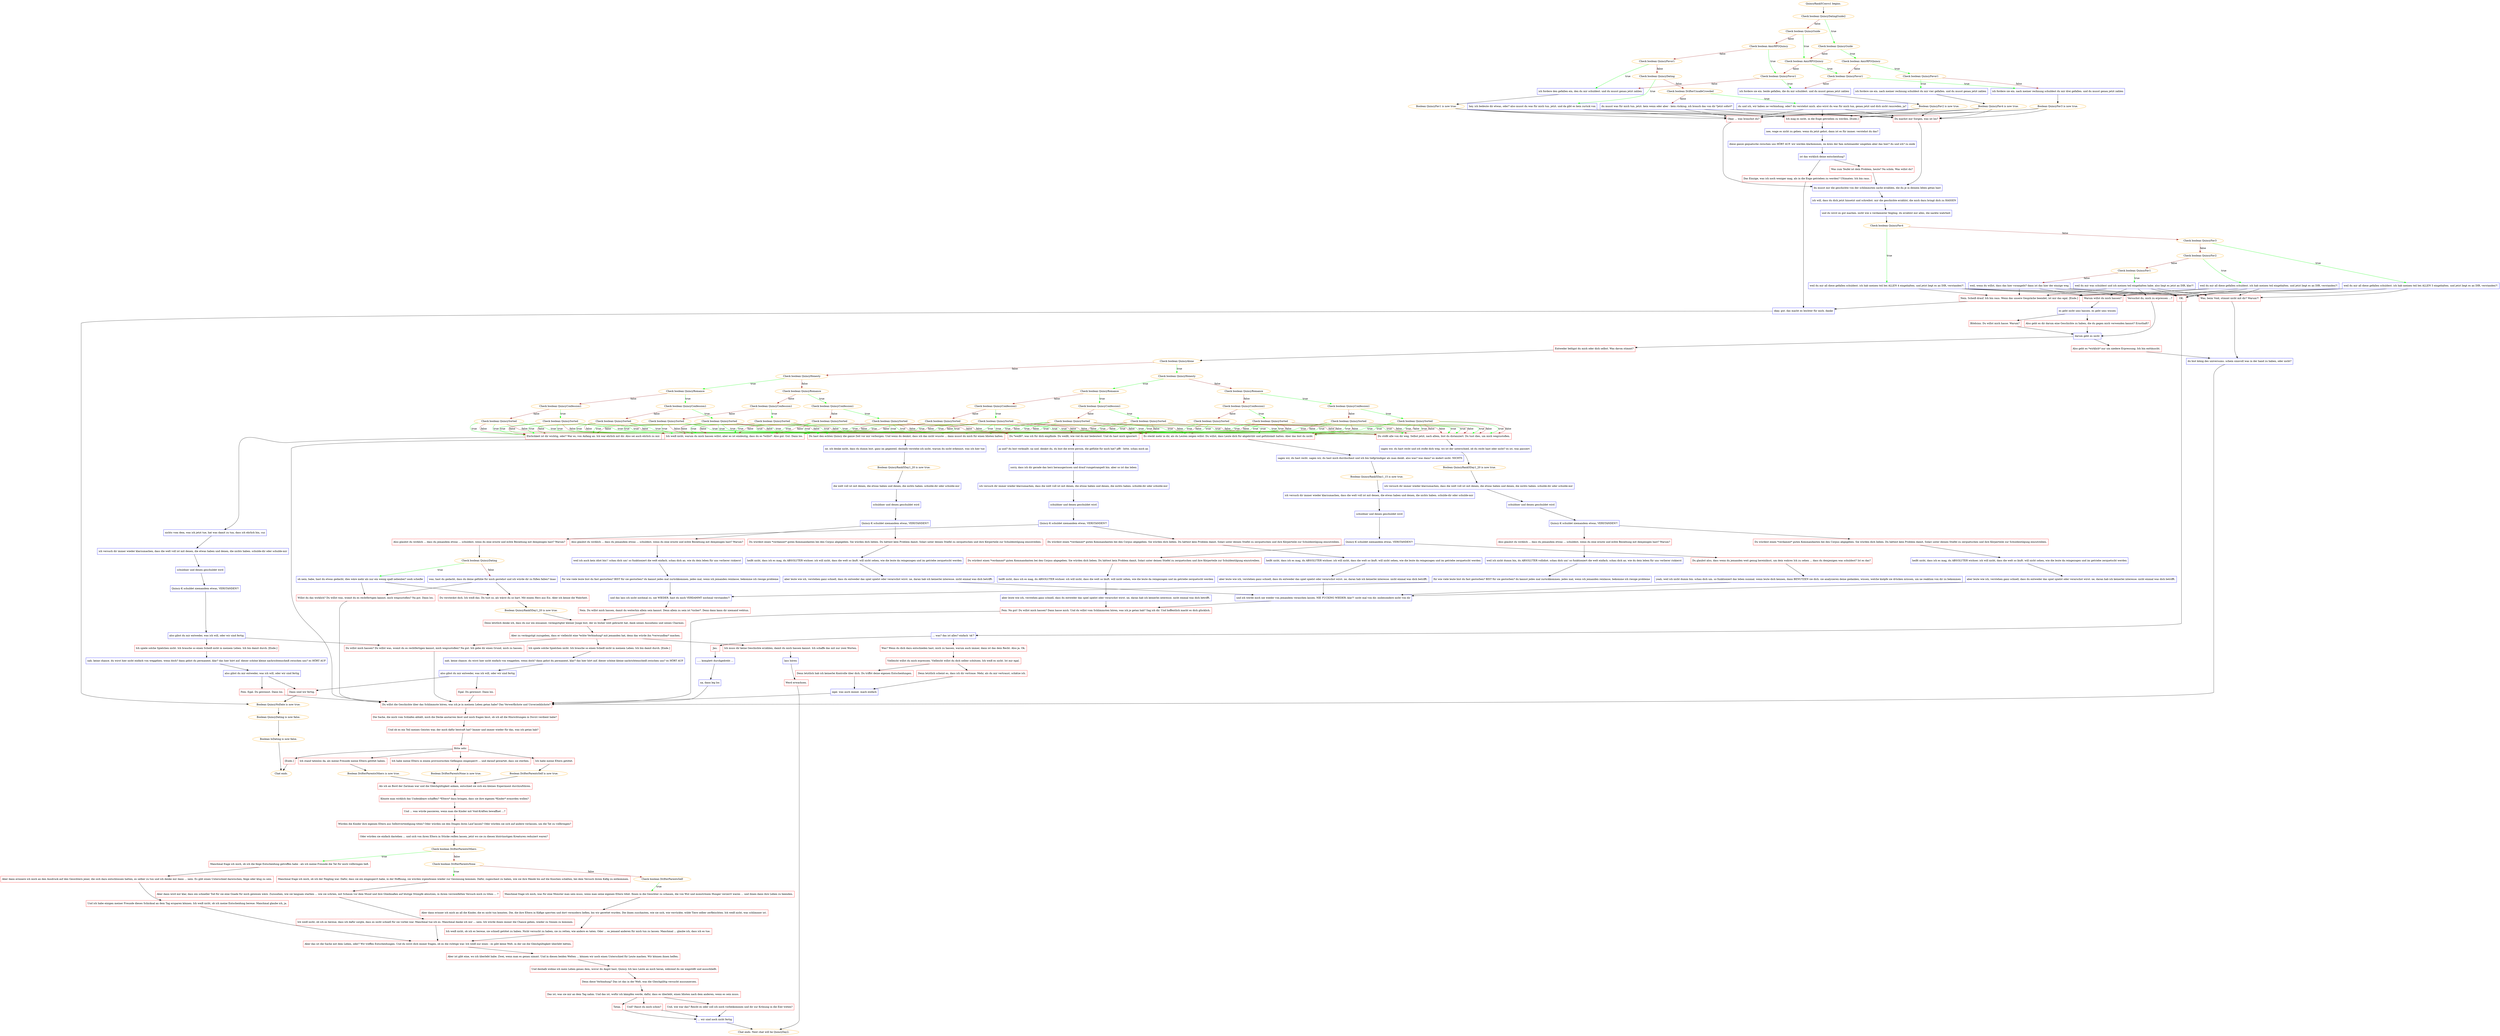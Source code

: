 digraph {
	"QuincyRank5Convo1 begins." [color=orange];
		"QuincyRank5Convo1 begins." -> j920046062;
	j920046062 [label="Check boolean QuincyDatingGuide2",color=orange];
		j920046062 -> j3409039876 [label=true,color=green];
		j920046062 -> j708089982 [label=false,color=brown];
	j3409039876 [label="Check boolean QuincyGuide",color=orange];
		j3409039876 -> j2793581694 [label=true,color=green];
		j3409039876 -> j992729101 [label=false,color=brown];
	j708089982 [label="Check boolean QuincyGuide",color=orange];
		j708089982 -> j992729101 [label=true,color=green];
		j708089982 -> j3862129622 [label=false,color=brown];
	j2793581694 [label="Check boolean AmirRPGQuincy",color=orange];
		j2793581694 -> j2452633168 [label=true,color=green];
		j2793581694 -> j684930221 [label=false,color=brown];
	j992729101 [label="Check boolean AmirRPGQuincy",color=orange];
		j992729101 -> j684930221 [label=true,color=green];
		j992729101 -> j1693453522 [label=false,color=brown];
	j3862129622 [label="Check boolean AmirRPGQuincy",color=orange];
		j3862129622 -> j1693453522 [label=true,color=green];
		j3862129622 -> j666547227 [label=false,color=brown];
	j2452633168 [label="Check boolean QuincyFavor1",color=orange];
		j2452633168 -> j3693486947 [label=true,color=green];
		j2452633168 -> j1358406101 [label=false,color=brown];
	j684930221 [label="Check boolean QuincyFavor1",color=orange];
		j684930221 -> j1358406101 [label=true,color=green];
		j684930221 -> j3420548455 [label=false,color=brown];
	j1693453522 [label="Check boolean QuincyFavor1",color=orange];
		j1693453522 -> j3420548455 [label=true,color=green];
		j1693453522 -> j73514016 [label=false,color=brown];
	j666547227 [label="Check boolean QuincyFavor1",color=orange];
		j666547227 -> j73514016 [label=true,color=green];
		j666547227 -> j3355768634 [label=false,color=brown];
	j3693486947 [label="ich fordere sie ein. nach meiner rechnung schuldest du mir vier gefallen. und du musst genau jetzt zahlen",shape=box,color=blue];
		j3693486947 -> j3850502311;
	j1358406101 [label="ich fordere sie ein. nach meiner rechnung schuldest du mir drei gefallen. und du musst genau jetzt zahlen",shape=box,color=blue];
		j1358406101 -> j3892029103;
	j3420548455 [label="ich fordere sie ein. beide gefallen, die du mir schuldest. und du musst genau jetzt zahlen",shape=box,color=blue];
		j3420548455 -> j2165949769;
	j73514016 [label="ich fordere den gefallen ein, den du mir schuldest. und du musst genau jetzt zahlen",shape=box,color=blue];
		j73514016 -> j2285578180;
	j3355768634 [label="Check boolean QuincyDating",color=orange];
		j3355768634 -> j434136043 [label=true,color=green];
		j3355768634 -> j948562555 [label=false,color=brown];
	j3850502311 [label="Boolean QuincyFav4 is now true.",color=orange];
		j3850502311 -> j638329129;
		j3850502311 -> j3304555340;
		j3850502311 -> j2534282092;
	j3892029103 [label="Boolean QuincyFav3 is now true.",color=orange];
		j3892029103 -> j638329129;
		j3892029103 -> j3304555340;
		j3892029103 -> j2534282092;
	j2165949769 [label="Boolean QuincyFav2 is now true.",color=orange];
		j2165949769 -> j638329129;
		j2165949769 -> j3304555340;
		j2165949769 -> j2534282092;
	j2285578180 [label="Boolean QuincyFav1 is now true.",color=orange];
		j2285578180 -> j638329129;
		j2285578180 -> j3304555340;
		j2285578180 -> j2534282092;
	j434136043 [label="hey. ich bedeute dir etwas, oder? also musst du was für mich tun. jetzt. und da gibt es kein zurück von",shape=box,color=blue];
		j434136043 -> j638329129;
		j434136043 -> j3304555340;
		j434136043 -> j2534282092;
	j948562555 [label="Check boolean DrifterUnsafeCrowded",color=orange];
		j948562555 -> j2294327580 [label=true,color=green];
		j948562555 -> j3012999523 [label=false,color=brown];
	j638329129 [label="Du machst mir Sorgen, was ist los?",shape=box,color=red];
		j638329129 -> j74580437;
	j3304555340 [label="Okay ... was brauchst du?",shape=box,color=red];
		j3304555340 -> j74580437;
	j2534282092 [label="Ich mag es nicht, in die Enge getrieben zu werden. [Ende.]",shape=box,color=red];
		j2534282092 -> j987724591;
	j2294327580 [label="du und ich, wir haben ne verbindung, oder? du verstehst mich. also wirst du was für mich tun, genau jetzt und dich nicht rausreden, ja?",shape=box,color=blue];
		j2294327580 -> j638329129;
		j2294327580 -> j3304555340;
		j2294327580 -> j2534282092;
	j3012999523 [label="du musst was für mich tun. jetzt. kein wenn oder aber - kein rückzug. ich brauch das von dir *jetzt sofort*",shape=box,color=blue];
		j3012999523 -> j638329129;
		j3012999523 -> j3304555340;
		j3012999523 -> j2534282092;
	j74580437 [label="du musst mir die geschichte von der schlimmsten sache erzählen, die du je in deinem leben getan hast",shape=box,color=blue];
		j74580437 -> j2729652739;
	j987724591 [label="nee, wage es nicht zu gehen. wenn du jetzt gehst, dann ist es für immer. verstehst du das?",shape=box,color=blue];
		j987724591 -> j1500442822;
	j2729652739 [label="ich will, dass du dich jetzt hinsetzt und schreibst. mir die geschichte erzählst, die mich dazu bringt dich zu HASSEN",shape=box,color=blue];
		j2729652739 -> j1083173171;
	j1500442822 [label="diese ganze gequatsche zwischen uns HÖRT AUF. wir werden klarkommen, im kreis der fam miteinander umgehen aber das hier? du und ich? zu ende",shape=box,color=blue];
		j1500442822 -> j1032223634;
	j1083173171 [label="und du wirst es gut machen. nicht wie n verdammter feigling. du erzählst mir alles, die nackte wahrheit",shape=box,color=blue];
		j1083173171 -> j999068143;
	j1032223634 [label="ist das wirklich deine entscheidung?",shape=box,color=blue];
		j1032223634 -> j1602583456;
		j1032223634 -> j1869099845;
	j999068143 [label="Check boolean QuincyFav4",color=orange];
		j999068143 -> j52051848 [label=true,color=green];
		j999068143 -> j1529579463 [label=false,color=brown];
	j1602583456 [label="Was zum Teufel ist dein Problem, heute? Na schön. Was willst du?",shape=box,color=red];
		j1602583456 -> j74580437;
	j1869099845 [label="Das Einzige, was ich noch weniger mag, als in die Enge getrieben zu werden? Ultimaten. Ich bin raus.",shape=box,color=red];
		j1869099845 -> j688630564;
	j52051848 [label="weil du mir all diese gefallen schuldest. ich hab meinen teil bei ALLEN 4 eingehalten. und jetzt liegt es an DIR, verstanden?!",shape=box,color=blue];
		j52051848 -> j1130106781;
		j52051848 -> j1204729700;
		j52051848 -> j2147133797;
		j52051848 -> j3679412584;
		j52051848 -> j3430387478;
	j1529579463 [label="Check boolean QuincyFav3",color=orange];
		j1529579463 -> j1946858952 [label=true,color=green];
		j1529579463 -> j844654374 [label=false,color=brown];
	j688630564 [label="okay. gut. das macht es leichter für mich. danke",shape=box,color=blue];
		j688630564 -> j3567260245;
	j1130106781 [label="Warum willst du mich hassen?",shape=box,color=red];
		j1130106781 -> j3270879259;
	j1204729700 [label="Versuchst du, mich zu erpressen ...?",shape=box,color=red];
		j1204729700 -> j2215799918;
	j2147133797 [label="Was, beim Void, stimmt nicht mit dir? Warum?!",shape=box,color=red];
		j2147133797 -> j1205197660;
	j3679412584 [label="OK.",shape=box,color=red];
		j3679412584 -> j3541038789;
	j3430387478 [label="Nein. Scheiß drauf. Ich bin raus. Wenn das unsere Gespräche beendet, ist mir das egal. [Ende.]",shape=box,color=red];
		j3430387478 -> j688630564;
	j1946858952 [label="weil du mir all diese gefallen schuldest. ich hab meinen teil bei ALLEN 3 eingehalten. und jetzt liegt es an DIR, verstanden?!",shape=box,color=blue];
		j1946858952 -> j1130106781;
		j1946858952 -> j1204729700;
		j1946858952 -> j2147133797;
		j1946858952 -> j3679412584;
		j1946858952 -> j3430387478;
	j844654374 [label="Check boolean QuincyFav2",color=orange];
		j844654374 -> j95231661 [label=true,color=green];
		j844654374 -> j3570312103 [label=false,color=brown];
	j3567260245 [label="Boolean QuincyNoDate is now true.",color=orange];
		j3567260245 -> j3990685114;
	j3270879259 [label="es geht nicht ums hassen. es geht ums wissen",shape=box,color=blue];
		j3270879259 -> j2913260337;
		j3270879259 -> j414828528;
	j2215799918 [label="darum geht es nicht",shape=box,color=blue];
		j2215799918 -> j996485968;
		j2215799918 -> j1154679397;
	j1205197660 [label="du bist könig des universums. schein sinnvoll was in der hand zu haben, oder nicht?",shape=box,color=blue];
		j1205197660 -> j2455944792;
	j3541038789 [label="... was? das ist alles? einfach 'ok'?",shape=box,color=blue];
		j3541038789 -> j347689815;
		j3541038789 -> j1671859249;
	j95231661 [label="weil du mir all diese gefallen schuldest. ich hab meinen teil eingehalten. und jetzt liegt es an DIR, verstanden?!",shape=box,color=blue];
		j95231661 -> j1130106781;
		j95231661 -> j1204729700;
		j95231661 -> j2147133797;
		j95231661 -> j3679412584;
		j95231661 -> j3430387478;
	j3570312103 [label="Check boolean QuincyFav1",color=orange];
		j3570312103 -> j4030146814 [label=true,color=green];
		j3570312103 -> j2008538888 [label=false,color=brown];
	j3990685114 [label="Boolean QuincyDating is now false.",color=orange];
		j3990685114 -> j178902881;
	j2913260337 [label="Blödsinn. Du willst mich hasse. Warum?",shape=box,color=red];
		j2913260337 -> j2215799918;
	j414828528 [label="Also geht es dir darum eine Geschichte zu haben, die du gegen mich verwenden kannst? Ernsthaft?",shape=box,color=red];
		j414828528 -> j2215799918;
	j996485968 [label="Entweder belügst du mich oder dich selbst. Was davon stimmt?",shape=box,color=red];
		j996485968 -> j2291040823;
	j1154679397 [label="Also geht es *wirklich* nur um niedere Erpressung. Ich bin enttäuscht.",shape=box,color=red];
		j1154679397 -> j1205197660;
	j2455944792 [label="Du willst die Geschichte über das Schlimmste hören, was ich je in meinem Leben getan habe? Das Verwerflichste und Unverzeihlichste?",shape=box,color=red];
		j2455944792 -> j789342994;
	j347689815 [label="Was? Wenn du dich dazu entschieden hast, mich zu hassen, warum auch immer, dann ist das dein Recht. Also ja. Ok.",shape=box,color=red];
		j347689815 -> j2996220398;
	j1671859249 [label="Jau.",shape=box,color=red];
		j1671859249 -> j3115218431;
	j4030146814 [label="weil du mir was schuldest und ich meinen teil eingehalten habe. also liegt es jetzt an DIR, klar?!",shape=box,color=blue];
		j4030146814 -> j1130106781;
		j4030146814 -> j1204729700;
		j4030146814 -> j2147133797;
		j4030146814 -> j3679412584;
		j4030146814 -> j3430387478;
	j2008538888 [label="weil, wenn du willst, dass das hier vorangeht? dann ist das hier der einzige weg",shape=box,color=blue];
		j2008538888 -> j1130106781;
		j2008538888 -> j1204729700;
		j2008538888 -> j2147133797;
		j2008538888 -> j3679412584;
		j2008538888 -> j3430387478;
	j178902881 [label="Boolean IsDating is now false.",color=orange];
		j178902881 -> "Chat ends.";
	j2291040823 [label="Check boolean QuincyAlone",color=orange];
		j2291040823 -> j1113451167 [label=true,color=green];
		j2291040823 -> j1253471656 [label=false,color=brown];
	j789342994 [label="Die Sache, die mich vom Schlafen abhält, mich die Decke anstarren lässt und mich fragen lässt, ob ich all die Hinrichtungen in Duviri verdient habe?",shape=box,color=red];
		j789342994 -> j3786659928;
	j2996220398 [label="Vielleicht willst du mich erpressen. Vielleicht willst du dich selber schützen. Ich weiß es nicht. Ist mir egal.",shape=box,color=red];
		j2996220398 -> j3431950786;
		j2996220398 -> j296534114;
	j3115218431 [label="..... komplett durchgedreht ...",shape=box,color=blue];
		j3115218431 -> j2628969602;
	"Chat ends." [color=orange];
	j1113451167 [label="Check boolean QuincyHonesty",color=orange];
		j1113451167 -> j824539182 [label=true,color=green];
		j1113451167 -> j3780194854 [label=false,color=brown];
	j1253471656 [label="Check boolean QuincyHonesty",color=orange];
		j1253471656 -> j1163638537 [label=true,color=green];
		j1253471656 -> j1140182934 [label=false,color=brown];
	j3786659928 [label="Und ob es ein Teil meines Geistes war, der mich dafür bestraft hat? Immer und immer wieder für das, was ich getan hab?",shape=box,color=red];
		j3786659928 -> j2777858346;
	j3431950786 [label="Denn letztlich hab ich keinerlei Kontrolle über dich. Du triffst deine eigenen Entscheidungen.",shape=box,color=red];
		j3431950786 -> j1015470714;
	j296534114 [label="Denn letztlich scheint es, dass ich dir vertraue. Mehr, als du mir vertraust, schätze ich.",shape=box,color=red];
		j296534114 -> j1015470714;
	j2628969602 [label="na, dann leg los",shape=box,color=blue];
		j2628969602 -> j2455944792;
	j824539182 [label="Check boolean QuincyRomance",color=orange];
		j824539182 -> j315404072 [label=true,color=green];
		j824539182 -> j3478217885 [label=false,color=brown];
	j3780194854 [label="Check boolean QuincyRomance",color=orange];
		j3780194854 -> j2055502529 [label=true,color=green];
		j3780194854 -> j4119627501 [label=false,color=brown];
	j1163638537 [label="Check boolean QuincyRomance",color=orange];
		j1163638537 -> j1060111291 [label=true,color=green];
		j1163638537 -> j2404098588 [label=false,color=brown];
	j1140182934 [label="Check boolean QuincyRomance",color=orange];
		j1140182934 -> j4140580768 [label=true,color=green];
		j1140182934 -> j1027183321 [label=false,color=brown];
	j2777858346 [label="Bitte sehr.",shape=box,color=red];
		j2777858346 -> j3909349638;
		j2777858346 -> j248708110;
		j2777858346 -> j2687617873;
		j2777858346 -> j129698615;
	j1015470714 [label="egal. was auch immer. mach einfach",shape=box,color=blue];
		j1015470714 -> j2455944792;
	j315404072 [label="Check boolean QuincyConfession1",color=orange];
		j315404072 -> j3143553015 [label=true,color=green];
		j315404072 -> j3417554635 [label=false,color=brown];
	j3478217885 [label="Check boolean QuincyConfession1",color=orange];
		j3478217885 -> j86347572 [label=true,color=green];
		j3478217885 -> j1988271962 [label=false,color=brown];
	j2055502529 [label="Check boolean QuincyConfession1",color=orange];
		j2055502529 -> j739763694 [label=true,color=green];
		j2055502529 -> j3727982245 [label=false,color=brown];
	j4119627501 [label="Check boolean QuincyConfession1",color=orange];
		j4119627501 -> j827962278 [label=true,color=green];
		j4119627501 -> j2674620912 [label=false,color=brown];
	j1060111291 [label="Check boolean QuincyConfession1",color=orange];
		j1060111291 -> j3882001094 [label=true,color=green];
		j1060111291 -> j3329172698 [label=false,color=brown];
	j2404098588 [label="Check boolean QuincyConfession1",color=orange];
		j2404098588 -> j4272927078 [label=true,color=green];
		j2404098588 -> j855491373 [label=false,color=brown];
	j4140580768 [label="Check boolean QuincyConfession1",color=orange];
		j4140580768 -> j3214866045 [label=true,color=green];
		j4140580768 -> j515765471 [label=false,color=brown];
	j1027183321 [label="Check boolean QuincyConfession1",color=orange];
		j1027183321 -> j1508847161 [label=true,color=green];
		j1027183321 -> j4070635666 [label=false,color=brown];
	j3909349638 [label="Ich stand tatenlos da, als meine Freunde meine Eltern getötet haben.",shape=box,color=red];
		j3909349638 -> j1458394285;
	j248708110 [label="Ich habe meine Eltern in einem provisorischen Gefängnis eingesperrt ... und darauf gewartet, dass sie sterben.",shape=box,color=red];
		j248708110 -> j2062844439;
	j2687617873 [label="Ich habe meine Eltern getötet.",shape=box,color=red];
		j2687617873 -> j4149772326;
	j129698615 [label="[Ende.]",shape=box,color=red];
		j129698615 -> "Chat ends.";
	j3143553015 [label="Check boolean QuincySorted",color=orange];
		j3143553015 -> j1736881659 [label=true,color=green];
		j3143553015 -> j2623498237 [label=true,color=green];
		j3143553015 -> j1880383783 [label=true,color=green];
		j3143553015 -> j3138781634 [label=true,color=green];
		j3143553015 -> j4078891688 [label=true,color=green];
		j3143553015 -> j1736881659 [label=false,color=brown];
		j3143553015 -> j2623498237 [label=false,color=brown];
		j3143553015 -> j1880383783 [label=false,color=brown];
		j3143553015 -> j3138781634 [label=false,color=brown];
		j3143553015 -> j883431830 [label=false,color=brown];
	j3417554635 [label="Check boolean QuincySorted",color=orange];
		j3417554635 -> j1736881659 [label=true,color=green];
		j3417554635 -> j2623498237 [label=true,color=green];
		j3417554635 -> j1880383783 [label=true,color=green];
		j3417554635 -> j4078891688 [label=true,color=green];
		j3417554635 -> j883431830 [label=true,color=green];
		j3417554635 -> j1736881659 [label=false,color=brown];
		j3417554635 -> j2623498237 [label=false,color=brown];
		j3417554635 -> j1880383783 [label=false,color=brown];
		j3417554635 -> j883431830 [label=false,color=brown];
	j86347572 [label="Check boolean QuincySorted",color=orange];
		j86347572 -> j1736881659 [label=true,color=green];
		j86347572 -> j2623498237 [label=true,color=green];
		j86347572 -> j3138781634 [label=true,color=green];
		j86347572 -> j4078891688 [label=true,color=green];
		j86347572 -> j883431830 [label=true,color=green];
		j86347572 -> j1736881659 [label=false,color=brown];
		j86347572 -> j2623498237 [label=false,color=brown];
		j86347572 -> j3138781634 [label=false,color=brown];
		j86347572 -> j883431830 [label=false,color=brown];
	j1988271962 [label="Check boolean QuincySorted",color=orange];
		j1988271962 -> j1736881659 [label=true,color=green];
		j1988271962 -> j2623498237 [label=true,color=green];
		j1988271962 -> j4078891688 [label=true,color=green];
		j1988271962 -> j883431830 [label=true,color=green];
		j1988271962 -> j1736881659 [label=false,color=brown];
		j1988271962 -> j2623498237 [label=false,color=brown];
		j1988271962 -> j883431830 [label=false,color=brown];
	j739763694 [label="Check boolean QuincySorted",color=orange];
		j739763694 -> j1736881659 [label=true,color=green];
		j739763694 -> j1880383783 [label=true,color=green];
		j739763694 -> j3138781634 [label=true,color=green];
		j739763694 -> j4078891688 [label=true,color=green];
		j739763694 -> j883431830 [label=true,color=green];
		j739763694 -> j1736881659 [label=false,color=brown];
		j739763694 -> j1880383783 [label=false,color=brown];
		j739763694 -> j3138781634 [label=false,color=brown];
	j3727982245 [label="Check boolean QuincySorted",color=orange];
		j3727982245 -> j1736881659 [label=true,color=green];
		j3727982245 -> j1880383783 [label=true,color=green];
		j3727982245 -> j4078891688 [label=true,color=green];
		j3727982245 -> j883431830 [label=true,color=green];
		j3727982245 -> j1736881659 [label=false,color=brown];
		j3727982245 -> j1880383783 [label=false,color=brown];
		j3727982245 -> j883431830 [label=false,color=brown];
	j827962278 [label="Check boolean QuincySorted",color=orange];
		j827962278 -> j1736881659 [label=true,color=green];
		j827962278 -> j3138781634 [label=true,color=green];
		j827962278 -> j4078891688 [label=true,color=green];
		j827962278 -> j883431830 [label=true,color=green];
		j827962278 -> j1736881659 [label=false,color=brown];
		j827962278 -> j3138781634 [label=false,color=brown];
		j827962278 -> j883431830 [label=false,color=brown];
	j2674620912 [label="Check boolean QuincySorted",color=orange];
		j2674620912 -> j1736881659 [label=true,color=green];
		j2674620912 -> j4078891688 [label=true,color=green];
		j2674620912 -> j883431830 [label=true,color=green];
		j2674620912 -> j1736881659 [label=false,color=brown];
		j2674620912 -> j883431830 [label=false,color=brown];
	j3882001094 [label="Check boolean QuincySorted",color=orange];
		j3882001094 -> j2623498237 [label=true,color=green];
		j3882001094 -> j1880383783 [label=true,color=green];
		j3882001094 -> j3138781634 [label=true,color=green];
		j3882001094 -> j4078891688 [label=true,color=green];
		j3882001094 -> j883431830 [label=true,color=green];
		j3882001094 -> j2623498237 [label=false,color=brown];
		j3882001094 -> j1880383783 [label=false,color=brown];
		j3882001094 -> j3138781634 [label=false,color=brown];
		j3882001094 -> j883431830 [label=false,color=brown];
	j3329172698 [label="Check boolean QuincySorted",color=orange];
		j3329172698 -> j2623498237 [label=true,color=green];
		j3329172698 -> j1880383783 [label=true,color=green];
		j3329172698 -> j4078891688 [label=true,color=green];
		j3329172698 -> j883431830 [label=true,color=green];
		j3329172698 -> j2623498237 [label=false,color=brown];
		j3329172698 -> j1880383783 [label=false,color=brown];
		j3329172698 -> j883431830 [label=false,color=brown];
	j4272927078 [label="Check boolean QuincySorted",color=orange];
		j4272927078 -> j2623498237 [label=true,color=green];
		j4272927078 -> j3138781634 [label=true,color=green];
		j4272927078 -> j4078891688 [label=true,color=green];
		j4272927078 -> j883431830 [label=true,color=green];
		j4272927078 -> j2623498237 [label=false,color=brown];
		j4272927078 -> j3138781634 [label=false,color=brown];
		j4272927078 -> j883431830 [label=false,color=brown];
	j855491373 [label="Check boolean QuincySorted",color=orange];
		j855491373 -> j2623498237 [label=true,color=green];
		j855491373 -> j4078891688 [label=true,color=green];
		j855491373 -> j883431830 [label=true,color=green];
		j855491373 -> j2623498237 [label=false,color=brown];
		j855491373 -> j883431830 [label=false,color=brown];
	j3214866045 [label="Check boolean QuincySorted",color=orange];
		j3214866045 -> j1880383783 [label=true,color=green];
		j3214866045 -> j3138781634 [label=true,color=green];
		j3214866045 -> j4078891688 [label=true,color=green];
		j3214866045 -> j883431830 [label=true,color=green];
		j3214866045 -> j1880383783 [label=false,color=brown];
		j3214866045 -> j3138781634 [label=false,color=brown];
		j3214866045 -> j883431830 [label=false,color=brown];
	j515765471 [label="Check boolean QuincySorted",color=orange];
		j515765471 -> j1880383783 [label=true,color=green];
		j515765471 -> j4078891688 [label=true,color=green];
		j515765471 -> j883431830 [label=true,color=green];
		j515765471 -> j1880383783 [label=false,color=brown];
		j515765471 -> j883431830 [label=false,color=brown];
	j1508847161 [label="Check boolean QuincySorted",color=orange];
		j1508847161 -> j3138781634 [label=true,color=green];
		j1508847161 -> j4078891688 [label=true,color=green];
		j1508847161 -> j883431830 [label=true,color=green];
		j1508847161 -> j3138781634 [label=false,color=brown];
		j1508847161 -> j883431830 [label=false,color=brown];
	j4070635666 [label="Check boolean QuincySorted",color=orange];
		j4070635666 -> j4078891688 [label=true,color=green];
		j4070635666 -> j883431830 [label=true,color=green];
		j4070635666 -> j883431830 [label=false,color=brown];
	j1458394285 [label="Boolean DrifterParentsOthers is now true.",color=orange];
		j1458394285 -> j267989550;
	j2062844439 [label="Boolean DrifterParentsNone is now true.",color=orange];
		j2062844439 -> j267989550;
	j4149772326 [label="Boolean DrifterParentsSelf is now true.",color=orange];
		j4149772326 -> j267989550;
	j1736881659 [label="Du stößt alle von dir weg. Selbst jetzt, nach allem, bist du distanziert. Du tust dies, um mich wegzustoßen.",shape=box,color=red];
		j1736881659 -> j28097407;
	j2623498237 [label="Ehrlichkeit ist dir wichtig, oder? War es, von Anfang an. Ich war ehrlich mit dir. Also sei auch ehrlich zu mir.",shape=box,color=red];
		j2623498237 -> j2077940752;
	j1880383783 [label="Es steckt mehr in dir, als du Leuten zeigen willst. Du willst, dass Leute dich für abgebrüht und gefühlskalt halten. Aber das bist du nicht.",shape=box,color=red];
		j1880383783 -> j2380488355;
	j3138781634 [label="Du *weißt*, was ich für dich empfinde. Du weißt, wie viel du mir bedeutest. Und du hast mich ignoriert.",shape=box,color=red];
		j3138781634 -> j199474069;
	j4078891688 [label="Du hast den echten Quincy die ganze Zeit vor mir verborgen. Und wenn du denkst, dass ich das nicht wusste ... dann musst du mich für einen Idioten halten.",shape=box,color=red];
		j4078891688 -> j2440791867;
	j883431830 [label="Ich weiß nicht, warum du mich hassen willst, aber es ist eindeutig, dass du es *willst*. Also gut. Gut. Dann los.",shape=box,color=red];
		j883431830 -> j2455944792;
	j267989550 [label="Als ich an Bord der Zariman war und die Gleichgültigkeit ankam, entschied sie sich ein kleines Experiment durchzuführen.",shape=box,color=red];
		j267989550 -> j3234131987;
	j28097407 [label="sagen wir, du hast recht und ich stoße dich weg. wo ist der unterschied, ob du recht hast oder nicht? es ist, was passiert",shape=box,color=blue];
		j28097407 -> j4168215969;
	j2077940752 [label="nichts vom dem, was ich jetzt tue, hat was damit zu tun, dass ich ehrlich bin, cuz",shape=box,color=blue];
		j2077940752 -> j2346499398;
	j2380488355 [label="sagen wir, du hast recht. sagen wir, du hast mich durchschaut und ich bin tiefgründiger als man denkt. also was? was dann? es ändert nicht. NICHTS",shape=box,color=blue];
		j2380488355 -> j1027847611;
	j199474069 [label="ja und? du bist verknallt. na und. denkst du, du bist die erste person, die gefühle für mich hat? pfft - bitte. schau mich an",shape=box,color=blue];
		j199474069 -> j1771377486;
	j2440791867 [label="ne. ich denke nicht, dass du dumm bist. ganz im gegenteil. deshalb verstehe ich nicht, warum du nicht erkennst, was ich hier tue",shape=box,color=blue];
		j2440791867 -> j1642424779;
	j3234131987 [label="Könnte man wirklich das Undenkbare schaffen? *Eltern* dazu bringen, dass sie ihre eigenen *Kinder* ermorden wollen?",shape=box,color=red];
		j3234131987 -> j525238168;
	j4168215969 [label="Boolean QuincyRank5Day1_20 is now true.",color=orange];
		j4168215969 -> j3857984921;
	j2346499398 [label="ich versuch dir immer wieder klarzumachen, dass die welt voll ist mit denen, die etwas haben und denen, die nichts haben. schulde-dir oder schulde-mir",shape=box,color=blue];
		j2346499398 -> j2691637806;
	j1027847611 [label="Boolean QuincyRank5Day1_15 is now true.",color=orange];
		j1027847611 -> j1877274681;
	j1771377486 [label="sorry, dass ich dir gerade das herz herausgerissen und drauf rumgetrampelt bin. aber so ist das leben",shape=box,color=blue];
		j1771377486 -> j1185423072;
	j1642424779 [label="Boolean QuincyRank5Day1_20 is now true.",color=orange];
		j1642424779 -> j4193405482;
	j525238168 [label="Und ... was würde passieren, wenn man die Kinder mit Void-Kräften bewaffnet ...?",shape=box,color=red];
		j525238168 -> j2365787421;
	j3857984921 [label="ich versuch dir immer wieder klarzumachen, dass die welt voll ist mit denen, die etwas haben und denen, die nichts haben. schulde-dir oder schulde-mir",shape=box,color=blue];
		j3857984921 -> j2005053738;
	j2691637806 [label="schuldner und denen geschuldet wird",shape=box,color=blue];
		j2691637806 -> j1274100107;
	j1877274681 [label="ich versuch dir immer wieder klarzumachen, dass die welt voll ist mit denen, die etwas haben und denen, die nichts haben. schulde-dir oder schulde-mir",shape=box,color=blue];
		j1877274681 -> j370262733;
	j1185423072 [label="ich versuch dir immer wieder klarzumachen, dass die welt voll ist mit denen, die etwas haben und denen, die nichts haben. schulde-dir oder schulde-mir",shape=box,color=blue];
		j1185423072 -> j1765009432;
	j4193405482 [label="die welt voll ist mit denen, die etwas haben und denen, die nichts haben. schulde-dir oder schulde-mir",shape=box,color=blue];
		j4193405482 -> j1827448081;
	j2365787421 [label="Würden die Kinder ihre eigenen Eltern aus Selbstverteidigung töten? Oder würden sie den Dingen ihren Lauf lassen? Oder würden sie sich auf andere verlassen, um die Tat zu vollbringen?",shape=box,color=red];
		j2365787421 -> j2381590321;
	j2005053738 [label="schuldner und denen geschuldet wird",shape=box,color=blue];
		j2005053738 -> j4189053189;
	j1274100107 [label="Quincy-K schuldet niemandem etwas, VERSTANDEN?!",shape=box,color=blue];
		j1274100107 -> j144439690;
	j370262733 [label="schuldner und denen geschuldet wird",shape=box,color=blue];
		j370262733 -> j84636365;
	j1765009432 [label="schuldner und denen geschuldet wird",shape=box,color=blue];
		j1765009432 -> j2184842809;
	j1827448081 [label="schuldner und denen geschuldet wird",shape=box,color=blue];
		j1827448081 -> j830317193;
	j2381590321 [label="Oder würden sie einfach dastehen ... und sich von ihren Eltern in Stücke reißen lassen, jetzt wo sie zu diesen blutrünstigen Kreaturen reduziert waren?",shape=box,color=red];
		j2381590321 -> j1749718714;
	j4189053189 [label="Quincy-K schuldet niemandem etwas, VERSTANDEN?!",shape=box,color=blue];
		j4189053189 -> j688089237;
		j4189053189 -> j2583622318;
	j144439690 [label="also gibst du mir entweder, was ich will, oder wir sind fertig",shape=box,color=blue];
		j144439690 -> j2364178483;
		j144439690 -> j425076273;
	j84636365 [label="Quincy-K schuldet niemandem etwas, VERSTANDEN?!",shape=box,color=blue];
		j84636365 -> j1850931732;
		j84636365 -> j4091291850;
	j2184842809 [label="Quincy-K schuldet niemandem etwas, VERSTANDEN?!",shape=box,color=blue];
		j2184842809 -> j2336265351;
		j2184842809 -> j667647105;
	j830317193 [label="Quincy-K schuldet niemandem etwas, VERSTANDEN?!",shape=box,color=blue];
		j830317193 -> j3878504501;
		j830317193 -> j2556877902;
	j1749718714 [label="Check boolean DrifterParentsOthers",color=orange];
		j1749718714 -> j1623192169 [label=true,color=green];
		j1749718714 -> j545471543 [label=false,color=brown];
	j688089237 [label="Also glaubst du wirklich ... dass du jemandem etwas ... schuldest, wenn du eine ernste und echte Beziehung mit demjenigen hast? Warum?",shape=box,color=red];
		j688089237 -> j372970520;
	j2583622318 [label="Du würdest einen *verdammt* guten Kommandanten bei den Corpus abgegeben. Sie würden dich lieben. Du hättest kein Problem damit, Solari unter deinen Stiefel zu zerquetschen und ihre Körperteile zur Schuldentilgung einzutreiben.",shape=box,color=red];
		j2583622318 -> j2979020798;
	j2364178483 [label="Ich spiele solche Spielchen nicht. Ich brauche so einen Scheiß nicht in meinem Leben. Ich bin damit durch. [Ende.]",shape=box,color=red];
		j2364178483 -> j35701001;
	j425076273 [label="Du willst mich hassen? Du willst was, womit du es rechtfertigen kannst, mich wegzustoßen? Na gut. Ich gebe dir einen Grund, mich zu hassen.",shape=box,color=red];
		j425076273 -> j2455944792;
	j1850931732 [label="Du glaubst also, dass wenn du jemanden weit genug hereinlässt, um dein wahres Ich zu sehen ... dass du demjenigen was schuldest? Ist es das?",shape=box,color=red];
		j1850931732 -> j1972643534;
	j4091291850 [label="Du würdest einen *verdammt* guten Kommandanten bei den Corpus abgegeben. Sie würden dich lieben. Du hättest kein Problem damit, Solari unter deinen Stiefel zu zerquetschen und ihre Körperteile zur Schuldentilgung einzutreiben.",shape=box,color=red];
		j4091291850 -> j2079521639;
	j2336265351 [label="Also glaubst du wirklich ... dass du jemandem etwas ... schuldest, wenn du eine ernste und echte Beziehung mit demjenigen hast? Warum?",shape=box,color=red];
		j2336265351 -> j1878715097;
	j667647105 [label="Du würdest einen *verdammt* guten Kommandanten bei den Corpus abgegeben. Sie würden dich lieben. Du hättest kein Problem damit, Solari unter deinen Stiefel zu zerquetschen und ihre Körperteile zur Schuldentilgung einzutreiben.",shape=box,color=red];
		j667647105 -> j4282715878;
	j3878504501 [label="Also glaubst du wirklich ... dass du jemandem etwas ... schuldest, wenn du eine ernste und echte Beziehung mit demjenigen hast? Warum?",shape=box,color=red];
		j3878504501 -> j241835319;
	j2556877902 [label="Du würdest einen *verdammt* guten Kommandanten bei den Corpus abgegeben. Sie würden dich lieben. Du hättest kein Problem damit, Solari unter deinen Stiefel zu zerquetschen und ihre Körperteile zur Schuldentilgung einzutreiben.",shape=box,color=red];
		j2556877902 -> j3752282067;
	j1623192169 [label="Manchmal frage ich mich, ob ich die feige Entscheidung getroffen habe - als ich meine Freunde die Tat für mich vollbringen ließ.",shape=box,color=red];
		j1623192169 -> j1427231700;
	j545471543 [label="Check boolean DrifterParentsNone",color=orange];
		j545471543 -> j1656218056 [label=true,color=green];
		j545471543 -> j2914683483 [label=false,color=brown];
	j372970520 [label="weil ich nicht dumm bin, du ABSOLUTER vollidiot. schau dich um! so funktioniert die welt einfach. schau dich an. wie du dein leben für uns verlierer riskierst",shape=box,color=blue];
		j372970520 -> j738124382;
	j2979020798 [label="heißt nicht, dass ich es mag, du ABSOLUTER wichser. ich will nicht, dass die welt so läuft. will nicht sehen, wie die leute da reingezogen und im getriebe zerquetscht werden",shape=box,color=blue];
		j2979020798 -> j993483154;
	j35701001 [label="nah. keine chance. du wirst hier nicht einfach von weggehen. wenn doch? dann gehst du permanent, klar? das hier hört auf. dieser schöne kleine nachrichtenscheiß zwischen uns? es HÖRT AUF",shape=box,color=blue];
		j35701001 -> j2847873649;
	j1972643534 [label="yeah, weil ich nicht dumm bin. schau dich um. so funktioniert das leben nunmal. wenn leute dich kennen, dann BENUTZEN sie dich. sie analysieren deine gedanken, wissen, welche knöpfe sie drücken müssen, um ne reaktion von dir zu bekommen",shape=box,color=blue];
		j1972643534 -> j23239410;
	j2079521639 [label="heißt nicht, dass ich es mag, du ABSOLUTER wichser. ich will nicht, dass die welt so läuft. will nicht sehen, wie die leute da reingezogen und im getriebe zerquetscht werden",shape=box,color=blue];
		j2079521639 -> j4082152861;
	j1878715097 [label="Check boolean QuincyDating",color=orange];
		j1878715097 -> j824825173 [label=true,color=green];
		j1878715097 -> j3192669521 [label=false,color=brown];
	j4282715878 [label="heißt nicht, dass ich es mag, du ABSOLUTER wichser. ich will nicht, dass die welt so läuft. will nicht sehen, wie die leute da reingezogen und im getriebe zerquetscht werden",shape=box,color=blue];
		j4282715878 -> j2507886330;
	j241835319 [label="weil ich auch kein idiot bin!! schau dich um! so funktioniert die welt einfach. schau dich an. wie du dein leben für uns verlierer riskierst",shape=box,color=blue];
		j241835319 -> j3893551135;
	j3752282067 [label="heißt nicht, dass ich es mag, du ABSOLUTER wichser. ich will nicht, dass die welt so läuft. will nicht sehen, wie die leute da reingezogen und im getriebe zerquetscht werden",shape=box,color=blue];
		j3752282067 -> j2247503644;
	j1427231700 [label="Aber dann erinnere ich mich an den Ausdruck auf den Gesichtern jener, die sich dazu entschlossen hatten, es selber zu tun und ich denke mir dann ... nein. Es gibt einen Unterschied dazwischen, feige oder klug zu sein.",shape=box,color=red];
		j1427231700 -> j1433790414;
	j1656218056 [label="Manchmal frage ich mich, ob ich der Feigling war. Dafür, dass sie ein eingesperrt habe, in der Hoffnung, sie würden irgendwann wieder zur Gesinnung kommen. Dafür, zugeschaut zu haben, wie sie ihre Hände bis auf die Knochen schälten, bei dem Versuch ihrem Käfig zu entkommen.",shape=box,color=red];
		j1656218056 -> j1456610358;
	j2914683483 [label="Check boolean DrifterParentsSelf",color=orange];
		j2914683483 -> j3284929434 [label=true,color=green];
	j738124382 [label="für wie viele leute bist du fast gestorben? BIST für sie gestorben? du kannst jedes mal zurückkommen. jedes mal, wenn ich jemanden reinlasse, bekomme ich riesige probleme",shape=box,color=blue];
		j738124382 -> j337152791;
	j993483154 [label="aber leute wie ich, verstehen ganz schnell, dass du entweder das spiel spielst oder verarschst wirst. ne, daran hab ich keinerlei interesse. nicht einmal was dich betrifft.",shape=box,color=blue];
		j993483154 -> j23239410;
	j2847873649 [label="also gibst du mir entweder, was ich will, oder wir sind fertig",shape=box,color=blue];
		j2847873649 -> j1977232339;
		j2847873649 -> j1410875600;
	j23239410 [label="und ich werde mich nie wieder von jemandem veraschen lassen. NIE FUCKING WIEDER. klar?! nicht mal von dir. insbesondere nicht von dir",shape=box,color=blue];
		j23239410 -> j36147626;
	j4082152861 [label="aber leute wie ich, verstehen ganz schnell, dass du entweder das spiel spielst oder verarschst wirst. ne, daran hab ich keinerlei interesse. nicht einmal was dich betrifft.",shape=box,color=blue];
		j4082152861 -> j36147626;
	j824825173 [label="oh nein, babe, hast du etwas gedacht, dies wäre mehr als nur ein wenig spaß nebenbei? oooh scheiße",shape=box,color=blue];
		j824825173 -> j3534430369;
		j824825173 -> j1166738858;
	j3192669521 [label="was, hast du gedacht, dass du deine gefühle für mich gestehst und ich würde dir zu füßen fallen? lmao",shape=box,color=blue];
		j3192669521 -> j3534430369;
		j3192669521 -> j1166738858;
	j2507886330 [label="aber leute wie ich, verstehen ganz schnell, dass du entweder das spiel spielst oder verarschst wirst. ne, daran hab ich keinerlei interesse. nicht einmal was dich betrifft.",shape=box,color=blue];
		j2507886330 -> j23239410;
	j3893551135 [label="für wie viele leute bist du fast gestorben? BIST für sie gestorben? du kannst jedes mal zurückkommen. jedes mal, wenn ich jemanden reinlasse, bekomme ich riesige probleme",shape=box,color=blue];
		j3893551135 -> j337152791;
	j2247503644 [label="aber leute wie ich, verstehen ganz schnell, dass du entweder das spiel spielst oder verarschst wirst. ne, daran hab ich keinerlei interesse. nicht einmal was dich betrifft.",shape=box,color=blue];
		j2247503644 -> j23239410;
	j1433790414 [label="Und ich habe einigen meiner Freunde dieses Schicksal an dem Tag ersparen können. Ich weiß nicht, ob ich meine Entscheidung bereue. Manchmal glaube ich, ja.",shape=box,color=red];
		j1433790414 -> j1440899179;
	j1456610358 [label="Aber dann wird mir klar, dass ein schneller Tod für sie eine Gnade für mich gewesen wäre. Zuzusehen, wie sie langsam starben ... wie sie schrien, mit Schaum vor dem Mund und ihre Gliedmaßen auf blutige Stümpfe abnutzen, in ihrem verzweifelten Versuch mich zu töten ... ?",shape=box,color=red];
		j1456610358 -> j2524473717;
	j3284929434 [label="Manchmal frage ich mich, was für eine Monster man sein muss, wenn man seine eigenen Eltern tötet. Ihnen in die Gesichter zu schauen, die von Wut und monströsem Hunger verzerrt waren ... und ihnen dann ihre Leben zu beenden.",shape=box,color=red];
		j3284929434 -> j1980347391;
	j337152791 [label="und das lass ich nicht nochmal zu. nie WIEDER. hast du mich VERDAMMT nochmal verstanden?!",shape=box,color=blue];
		j337152791 -> j4160218877;
	j1977232339 [label="Dann sind wir fertig.",shape=box,color=red];
		j1977232339 -> j3567260245;
	j1410875600 [label="Fein. Egal. Du gewinnst. Dann los.",shape=box,color=red];
		j1410875600 -> j2455944792;
	j36147626 [label="Fein. Na gut! Du willst mich hassen? Dann hasse mich. Und du willst vom Schlimmsten hören, was ich je getan hab? Sag ich dir. Und hoffentlich macht es dich glücklich.",shape=box,color=red];
		j36147626 -> j2455944792;
	j3534430369 [label="Du versteckst dich. Ich weiß das. Du tust so, als wärst du so hart. Mit einem Herz aus Eis. Aber ich kenne die Wahrheit.",shape=box,color=red];
		j3534430369 -> j3121397481;
	j1166738858 [label="Willst du das wirklich? Du willst was, womit du es rechtfertigen kannst, mich wegzustoßen? Na gut. Dann los.",shape=box,color=red];
		j1166738858 -> j2455944792;
	j1440899179 [label="Aber das ist die Sache mit dem Leben, oder? Wir treffen Entscheidungen. Und du wirst dich immer fragen, ob es die richtige war. Ich weiß nur eines - es gibt keine Welt, in der sie die Gleichgültigkeit überlebt hätten.",shape=box,color=red];
		j1440899179 -> j1610092754;
	j2524473717 [label="Ich weiß nicht, ob ich es bereue, dass ich dafür sorgte, dass es nicht schnell für sie vorbei war. Manchmal tue ich es. Manchmal danke ich mir ... nein. Ich würde ihnen immer die Chance geben, wieder zu Sinnen zu kommen.",shape=box,color=red];
		j2524473717 -> j1440899179;
	j1980347391 [label="Aber dann erinner ich mich an all die Kinder, die es nicht tun konnten. Die, die ihre Eltern in Käfige sperrten und dort vermodern ließen, bis wir gerettet wurden. Die ihnen zuschauten, wie sie sich, wie verrückte, wilde Tiere selber zerfleischten. Ich weiß nicht, was schlimmer ist.",shape=box,color=red];
		j1980347391 -> j2510224722;
	j4160218877 [label="Nein. Du willst mich hassen, damit du weiterhin allein sein kannst. Denn allein zu sein ist *sicher*. Denn dann kann dir niemand wehtun.",shape=box,color=red];
		j4160218877 -> j3549847179;
	j3121397481 [label="Boolean QuincyRank5Day1_20 is now true.",color=orange];
		j3121397481 -> j3549847179;
	j1610092754 [label="Aber ist gibt eine, wo ich überlebt habe. Zwei, wenn man es genau nimmt. Und in diesen beiden Welten ... können wir noch einen Unterschied für Leute machen. Wir können ihnen helfen.",shape=box,color=red];
		j1610092754 -> j948847519;
	j2510224722 [label="Ich weiß nicht, ob ich es bereue, sie schnell getötet zu haben. Nicht versucht zu haben, sie zu retten, wie andere es taten. Oder ... es jemand anderen für mich tun zu lassen. Manchmal ... glaube ich, dass ich es tue.",shape=box,color=red];
		j2510224722 -> j1440899179;
	j3549847179 [label="Denn letztlich denke ich, dass du nur ein einsamer, verängstigter kleiner Junge bist, der es bisher weit gebracht hat, dank seines Aussehens und seines Charmes.",shape=box,color=red];
		j3549847179 -> j2570303267;
	j948847519 [label="Und deshalb widme ich mein Leben genau dem, wovor du Angst hast, Quincy. Ich lass Leute an mich heran, während du sie wegstößt und ausschließt.",shape=box,color=red];
		j948847519 -> j2776695587;
	j2570303267 [label="Aber zu verängstigt zuzugeben, dass er vielleicht eine *echte Verbindung* mit jemanden hat, denn das würde ihn *verwundbar* machen.",shape=box,color=red];
		j2570303267 -> j2279901332;
		j2570303267 -> j1678783515;
		j2570303267 -> j425076273;
	j2776695587 [label="Denn diese Verbindung? Das ist das in der Welt, was die Gleichgültig versucht auszumerzen.",shape=box,color=red];
		j2776695587 -> j2734958033;
	j2279901332 [label="Ich muss dir keine Geschichte erzählen, damit du mich hassen kannst. Ich schaffe das mit nur zwei Worten.",shape=box,color=red];
		j2279901332 -> j2677293142;
	j1678783515 [label="Ich spiele solche Spielchen nicht. Ich brauche so einen Scheiß nicht in meinem Leben. Ich bin damit durch. [Ende.]",shape=box,color=red];
		j1678783515 -> j1953113480;
	j2734958033 [label="Das ist, was sie mir an dem Tag nahm. Und das ist, wofür ich kämpfen werde, dafür, dass es überlebt, einen Idioten nach dem anderen, wenn es sein muss.",shape=box,color=red];
		j2734958033 -> j449721520;
		j2734958033 -> j1028483536;
		j2734958033 -> j416565349;
	j2677293142 [label="lass hören",shape=box,color=blue];
		j2677293142 -> j2418985449;
	j1953113480 [label="nah. keine chance. du wirst hier nicht einfach von weggehen. wenn doch? dann gehst du permanent, klar? das hier hört auf. dieser schöne kleine nachrichtenscheiß zwischen uns? es HÖRT AUF",shape=box,color=blue];
		j1953113480 -> j2480877050;
	j449721520 [label="Und? Hasst du mich schon?",shape=box,color=red];
		j449721520 -> j3422150322;
	j1028483536 [label="Und, wie war das? Reicht es oder soll ich noch vorbeikommen und dir zur Krönung in die Eier treten?",shape=box,color=red];
		j1028483536 -> j3422150322;
	j416565349 [label="Tataa.",shape=box,color=red];
		j416565349 -> j3422150322;
	j2418985449 [label="Werd erwachsen.",shape=box,color=red];
		j2418985449 -> "Chat ends. Next chat will be QuincyDay2.";
	j2480877050 [label="also gibst du mir entweder, was ich will, oder wir sind fertig",shape=box,color=blue];
		j2480877050 -> j1977232339;
		j2480877050 -> j448633896;
	j3422150322 [label="... wir sind noch nicht fertig",shape=box,color=blue];
		j3422150322 -> "Chat ends. Next chat will be QuincyDay2.";
	"Chat ends. Next chat will be QuincyDay2." [color=orange];
	j448633896 [label="Egal. Du gewinnst. Dann los.",shape=box,color=red];
		j448633896 -> j2455944792;
}